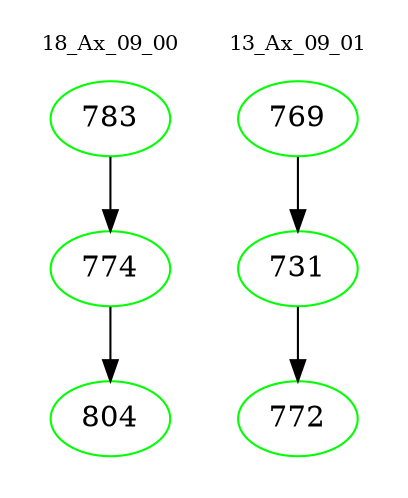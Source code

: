 digraph{
subgraph cluster_0 {
color = white
label = "18_Ax_09_00";
fontsize=10;
T0_783 [label="783", color="green"]
T0_783 -> T0_774 [color="black"]
T0_774 [label="774", color="green"]
T0_774 -> T0_804 [color="black"]
T0_804 [label="804", color="green"]
}
subgraph cluster_1 {
color = white
label = "13_Ax_09_01";
fontsize=10;
T1_769 [label="769", color="green"]
T1_769 -> T1_731 [color="black"]
T1_731 [label="731", color="green"]
T1_731 -> T1_772 [color="black"]
T1_772 [label="772", color="green"]
}
}
